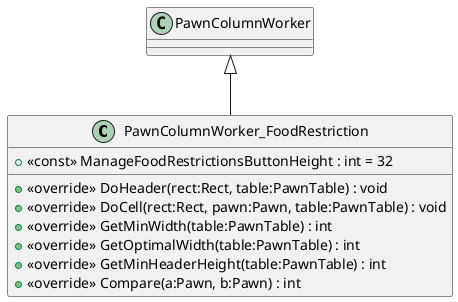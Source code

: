 @startuml
class PawnColumnWorker_FoodRestriction {
    + <<const>> ManageFoodRestrictionsButtonHeight : int = 32
    + <<override>> DoHeader(rect:Rect, table:PawnTable) : void
    + <<override>> DoCell(rect:Rect, pawn:Pawn, table:PawnTable) : void
    + <<override>> GetMinWidth(table:PawnTable) : int
    + <<override>> GetOptimalWidth(table:PawnTable) : int
    + <<override>> GetMinHeaderHeight(table:PawnTable) : int
    + <<override>> Compare(a:Pawn, b:Pawn) : int
}
PawnColumnWorker <|-- PawnColumnWorker_FoodRestriction
@enduml
